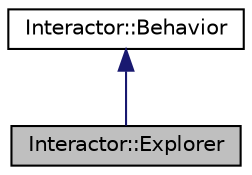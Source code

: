 digraph "Interactor::Explorer"
{
 // LATEX_PDF_SIZE
  edge [fontname="Helvetica",fontsize="10",labelfontname="Helvetica",labelfontsize="10"];
  node [fontname="Helvetica",fontsize="10",shape=record];
  Node1 [label="Interactor::Explorer",height=0.2,width=0.4,color="black", fillcolor="grey75", style="filled", fontcolor="black",tooltip="class Explorer -"];
  Node2 -> Node1 [dir="back",color="midnightblue",fontsize="10",style="solid"];
  Node2 [label="Interactor::Behavior",height=0.2,width=0.4,color="black", fillcolor="white", style="filled",URL="$classInteractor_1_1Behavior.html",tooltip="class Behavior -"];
}
